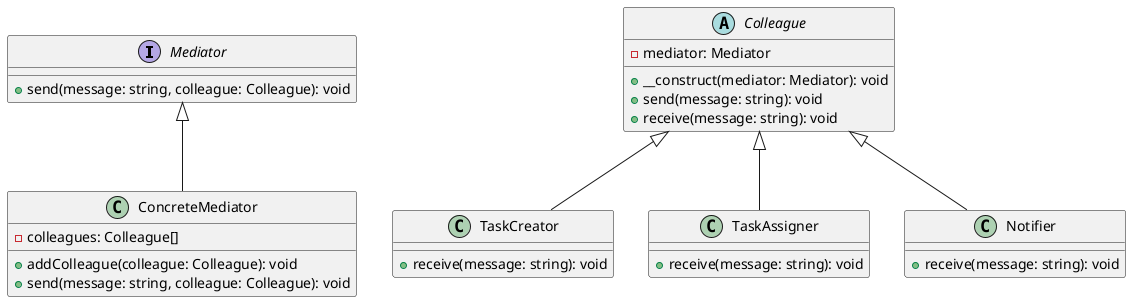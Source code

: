@startuml

interface Mediator {
    +send(message: string, colleague: Colleague): void
}

abstract class Colleague {
    -mediator: Mediator
    +__construct(mediator: Mediator): void
    +send(message: string): void
    +receive(message: string): void
}

class ConcreteMediator {
    -colleagues: Colleague[]
    +addColleague(colleague: Colleague): void
    +send(message: string, colleague: Colleague): void
}

class TaskCreator {
    +receive(message: string): void
}

class TaskAssigner {
    +receive(message: string): void
}

class Notifier {
    +receive(message: string): void
}

Mediator <|-- ConcreteMediator
Colleague <|-- TaskCreator
Colleague <|-- TaskAssigner
Colleague <|-- Notifier

@enduml